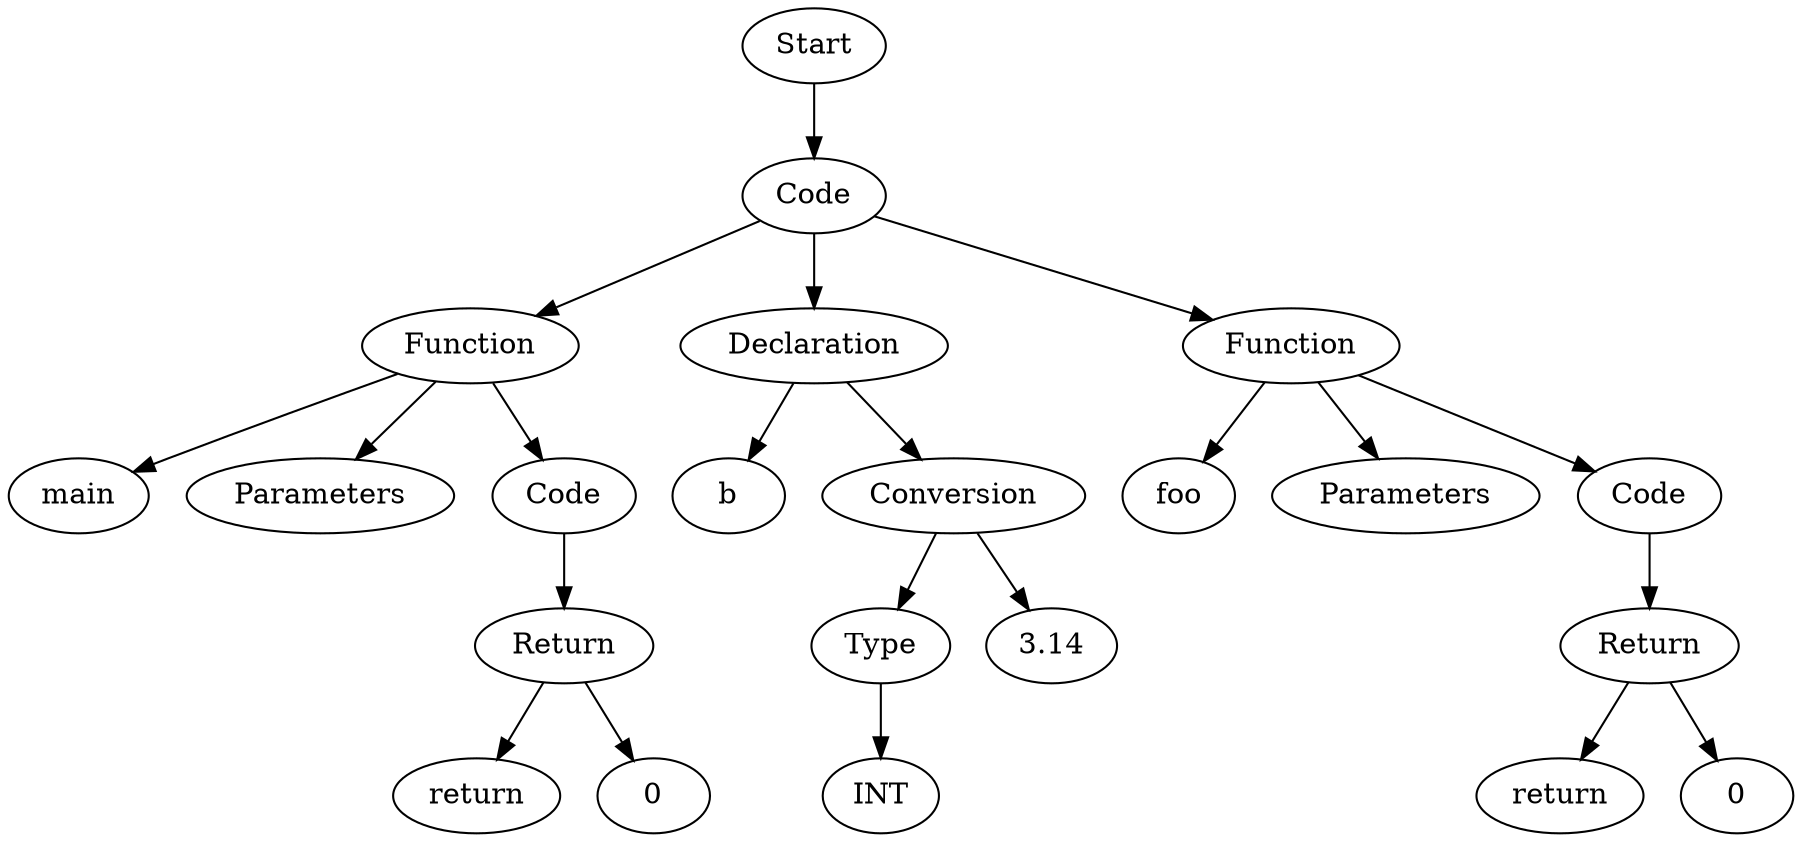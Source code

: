digraph AST {
  "129024877524784" [label="Start"];
  "129024877524784" -> "129024875645344";
  "129024875645344" [label="Code"];
  "129024875645344" -> "129024875649088";
  "129024875645344" -> "129024875649280";
  "129024875645344" -> "129024875653840";
  "129024875649088" [label="Function"];
  "129024875649088" -> "129024875653456";
  "129024875649088" -> "129024875653888";
  "129024875649088" -> "129024875644816";
  "129024875653456" [label="main"];
  "129024875653888" [label="Parameters"];
  "129024875644816" [label="Code"];
  "129024875644816" -> "129024875653792";
  "129024875653792" [label="Return"];
  "129024875653792" -> "129024875653168";
  "129024875653792" -> "129024875653600";
  "129024875653168" [label="return"];
  "129024875653600" [label="0"];
  "129024875649280" [label="Declaration"];
  "129024875649280" -> "129024875653072";
  "129024875649280" -> "129024875653552";
  "129024875653072" [label="b"];
  "129024875653552" [label="Conversion"];
  "129024875653552" -> "129024875648704";
  "129024875653552" -> "129024875645776";
  "129024875648704" [label="Type"];
  "129024875648704" -> "129024875644672";
  "129024875644672" [label="INT"];
  "129024875645776" [label="3.14"];
  "129024875653840" [label="Function"];
  "129024875653840" -> "129024875645104";
  "129024875653840" -> "129024875644960";
  "129024875653840" -> "129024875645248";
  "129024875645104" [label="foo"];
  "129024875644960" [label="Parameters"];
  "129024875645248" [label="Code"];
  "129024875645248" -> "129024875644624";
  "129024875644624" [label="Return"];
  "129024875644624" -> "129024875649232";
  "129024875644624" -> "129024875646832";
  "129024875649232" [label="return"];
  "129024875646832" [label="0"];
}
